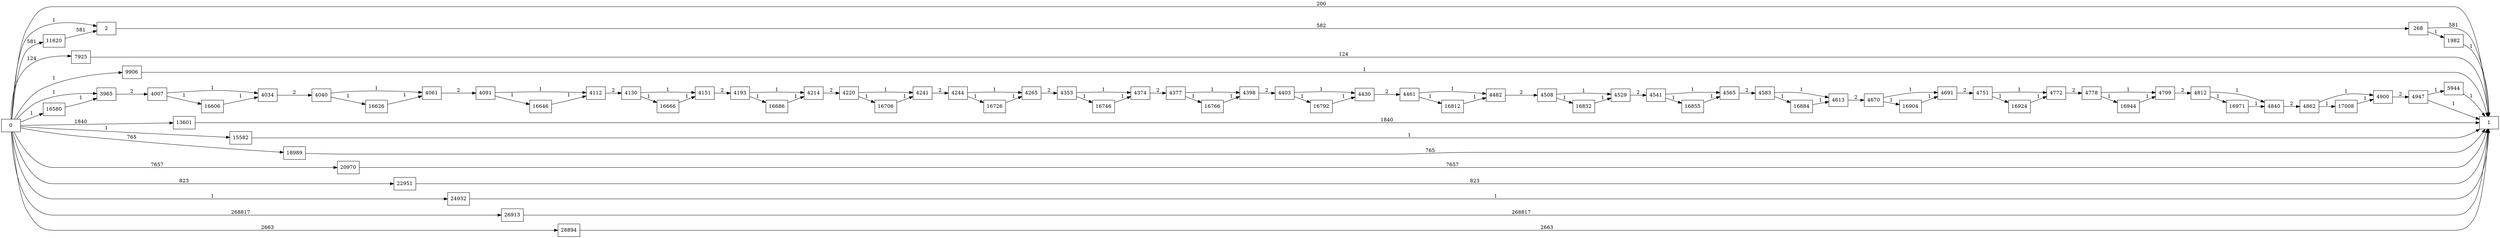 digraph {
	graph [rankdir=LR]
	node [shape=rectangle]
	2 -> 268 [label=582]
	268 -> 1 [label=581]
	268 -> 1982 [label=1]
	1982 -> 1 [label=1]
	3965 -> 4007 [label=2]
	4007 -> 4034 [label=1]
	4007 -> 16606 [label=1]
	4034 -> 4040 [label=2]
	4040 -> 4061 [label=1]
	4040 -> 16626 [label=1]
	4061 -> 4091 [label=2]
	4091 -> 4112 [label=1]
	4091 -> 16646 [label=1]
	4112 -> 4130 [label=2]
	4130 -> 4151 [label=1]
	4130 -> 16666 [label=1]
	4151 -> 4193 [label=2]
	4193 -> 4214 [label=1]
	4193 -> 16686 [label=1]
	4214 -> 4220 [label=2]
	4220 -> 4241 [label=1]
	4220 -> 16706 [label=1]
	4241 -> 4244 [label=2]
	4244 -> 4265 [label=1]
	4244 -> 16726 [label=1]
	4265 -> 4353 [label=2]
	4353 -> 4374 [label=1]
	4353 -> 16746 [label=1]
	4374 -> 4377 [label=2]
	4377 -> 4398 [label=1]
	4377 -> 16766 [label=1]
	4398 -> 4403 [label=2]
	4403 -> 4430 [label=1]
	4403 -> 16792 [label=1]
	4430 -> 4461 [label=2]
	4461 -> 4482 [label=1]
	4461 -> 16812 [label=1]
	4482 -> 4508 [label=2]
	4508 -> 4529 [label=1]
	4508 -> 16832 [label=1]
	4529 -> 4541 [label=2]
	4541 -> 4565 [label=1]
	4541 -> 16855 [label=1]
	4565 -> 4583 [label=2]
	4583 -> 4613 [label=1]
	4583 -> 16884 [label=1]
	4613 -> 4670 [label=2]
	4670 -> 4691 [label=1]
	4670 -> 16904 [label=1]
	4691 -> 4751 [label=2]
	4751 -> 4772 [label=1]
	4751 -> 16924 [label=1]
	4772 -> 4778 [label=2]
	4778 -> 4799 [label=1]
	4778 -> 16944 [label=1]
	4799 -> 4812 [label=2]
	4812 -> 4840 [label=1]
	4812 -> 16971 [label=1]
	4840 -> 4862 [label=2]
	4862 -> 4900 [label=1]
	4862 -> 17008 [label=1]
	4900 -> 4947 [label=2]
	4947 -> 1 [label=1]
	4947 -> 5944 [label=1]
	5944 -> 1 [label=1]
	7925 -> 1 [label=124]
	9906 -> 1 [label=1]
	11620 -> 2 [label=581]
	13601 -> 1 [label=1840]
	15582 -> 1 [label=1]
	16580 -> 3965 [label=1]
	16606 -> 4034 [label=1]
	16626 -> 4061 [label=1]
	16646 -> 4112 [label=1]
	16666 -> 4151 [label=1]
	16686 -> 4214 [label=1]
	16706 -> 4241 [label=1]
	16726 -> 4265 [label=1]
	16746 -> 4374 [label=1]
	16766 -> 4398 [label=1]
	16792 -> 4430 [label=1]
	16812 -> 4482 [label=1]
	16832 -> 4529 [label=1]
	16855 -> 4565 [label=1]
	16884 -> 4613 [label=1]
	16904 -> 4691 [label=1]
	16924 -> 4772 [label=1]
	16944 -> 4799 [label=1]
	16971 -> 4840 [label=1]
	17008 -> 4900 [label=1]
	18989 -> 1 [label=765]
	20970 -> 1 [label=7657]
	22951 -> 1 [label=823]
	24932 -> 1 [label=1]
	26913 -> 1 [label=268817]
	28894 -> 1 [label=2663]
	0 -> 2 [label=1]
	0 -> 1 [label=200]
	0 -> 3965 [label=1]
	0 -> 7925 [label=124]
	0 -> 9906 [label=1]
	0 -> 11620 [label=581]
	0 -> 13601 [label=1840]
	0 -> 15582 [label=1]
	0 -> 16580 [label=1]
	0 -> 18989 [label=765]
	0 -> 20970 [label=7657]
	0 -> 22951 [label=823]
	0 -> 24932 [label=1]
	0 -> 26913 [label=268817]
	0 -> 28894 [label=2663]
}
